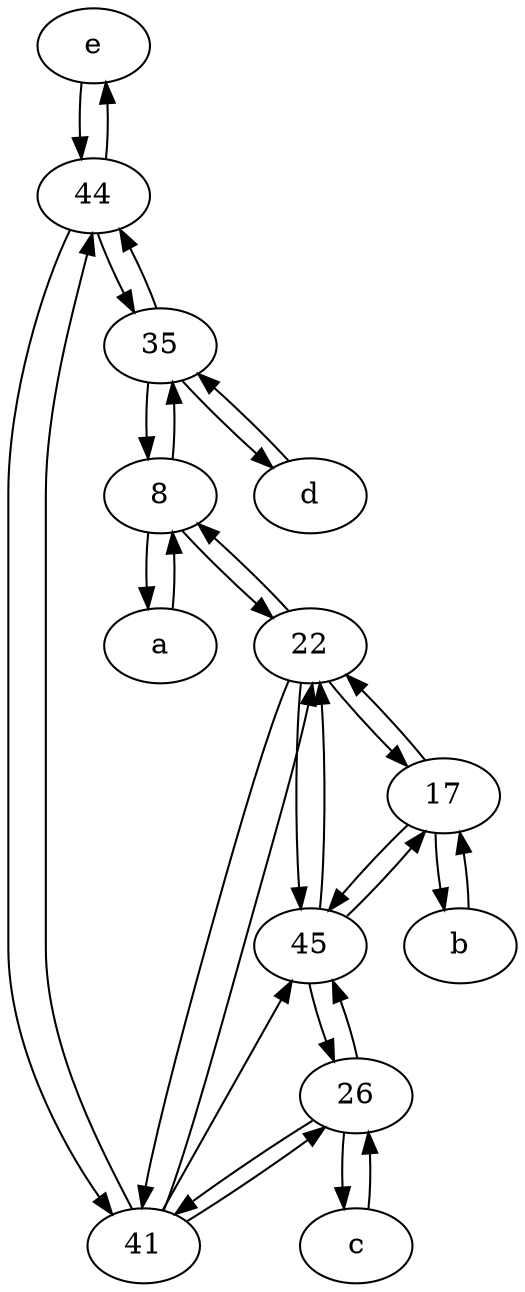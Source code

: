 digraph  {
	e [pos="30,50!"];
	26;
	17;
	22;
	41;
	45;
	c [pos="20,10!"];
	d [pos="20,30!"];
	a [pos="40,10!"];
	35;
	b [pos="50,20!"];
	8;
	44;
	44 -> 41;
	45 -> 22;
	22 -> 41;
	41 -> 22;
	35 -> d;
	d -> 35;
	41 -> 45;
	41 -> 44;
	c -> 26;
	e -> 44;
	b -> 17;
	22 -> 17;
	17 -> 45;
	17 -> 22;
	22 -> 8;
	8 -> 35;
	45 -> 17;
	26 -> 45;
	35 -> 8;
	35 -> 44;
	8 -> a;
	44 -> e;
	a -> 8;
	26 -> 41;
	41 -> 26;
	8 -> 22;
	45 -> 26;
	26 -> c;
	44 -> 35;
	22 -> 45;
	17 -> b;

	}